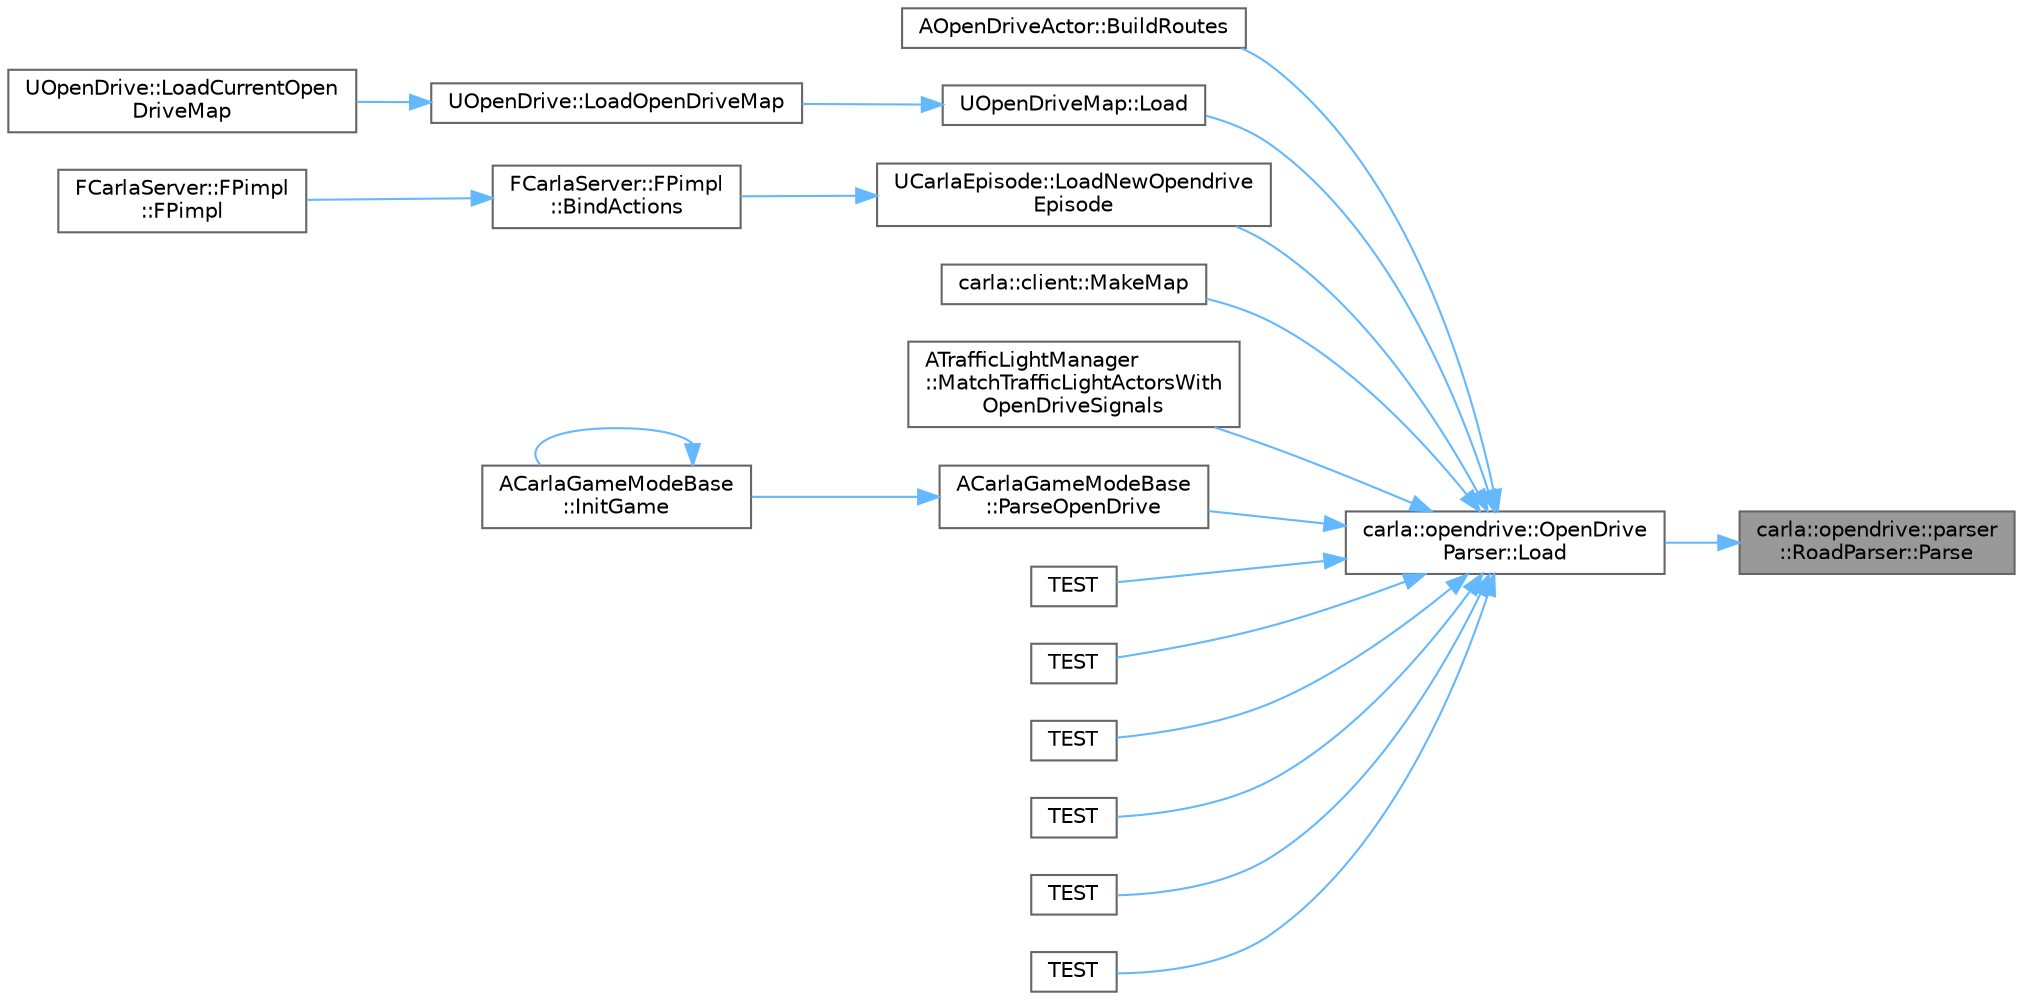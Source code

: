 digraph "carla::opendrive::parser::RoadParser::Parse"
{
 // INTERACTIVE_SVG=YES
 // LATEX_PDF_SIZE
  bgcolor="transparent";
  edge [fontname=Helvetica,fontsize=10,labelfontname=Helvetica,labelfontsize=10];
  node [fontname=Helvetica,fontsize=10,shape=box,height=0.2,width=0.4];
  rankdir="RL";
  Node1 [id="Node000001",label="carla::opendrive::parser\l::RoadParser::Parse",height=0.2,width=0.4,color="gray40", fillcolor="grey60", style="filled", fontcolor="black",tooltip=" "];
  Node1 -> Node2 [id="edge1_Node000001_Node000002",dir="back",color="steelblue1",style="solid",tooltip=" "];
  Node2 [id="Node000002",label="carla::opendrive::OpenDrive\lParser::Load",height=0.2,width=0.4,color="grey40", fillcolor="white", style="filled",URL="$de/d5a/classcarla_1_1opendrive_1_1OpenDriveParser.html#a599fd6174f30aaee59590c16503afd8a",tooltip=" "];
  Node2 -> Node3 [id="edge2_Node000002_Node000003",dir="back",color="steelblue1",style="solid",tooltip=" "];
  Node3 [id="Node000003",label="AOpenDriveActor::BuildRoutes",height=0.2,width=0.4,color="grey40", fillcolor="white", style="filled",URL="$d0/d2d/classAOpenDriveActor.html#ac8678af2b371c3a3faca8775ab1e4816",tooltip=" "];
  Node2 -> Node4 [id="edge3_Node000002_Node000004",dir="back",color="steelblue1",style="solid",tooltip=" "];
  Node4 [id="Node000004",label="UOpenDriveMap::Load",height=0.2,width=0.4,color="grey40", fillcolor="white", style="filled",URL="$d8/dfe/classUOpenDriveMap.html#a0ce422ee1f79211e6957bab1d2048348",tooltip="Load this map with an OpenDrive (XODR) file."];
  Node4 -> Node5 [id="edge4_Node000004_Node000005",dir="back",color="steelblue1",style="solid",tooltip=" "];
  Node5 [id="Node000005",label="UOpenDrive::LoadOpenDriveMap",height=0.2,width=0.4,color="grey40", fillcolor="white", style="filled",URL="$d1/d1b/classUOpenDrive.html#ac05b8dc3f340e373582945f9215081d9",tooltip="Load OpenDriveMap associated to the given MapName."];
  Node5 -> Node6 [id="edge5_Node000005_Node000006",dir="back",color="steelblue1",style="solid",tooltip=" "];
  Node6 [id="Node000006",label="UOpenDrive::LoadCurrentOpen\lDriveMap",height=0.2,width=0.4,color="grey40", fillcolor="white", style="filled",URL="$d1/d1b/classUOpenDrive.html#a4486c7ee9d4a8bf6cd2a7ca5ad7e4ece",tooltip="Load OpenDriveMap associated to the currently loaded map."];
  Node2 -> Node7 [id="edge6_Node000002_Node000007",dir="back",color="steelblue1",style="solid",tooltip=" "];
  Node7 [id="Node000007",label="UCarlaEpisode::LoadNewOpendrive\lEpisode",height=0.2,width=0.4,color="grey40", fillcolor="white", style="filled",URL="$dc/d84/classUCarlaEpisode.html#a3eeed56e0cc3cf04d266b86c5a88c3ed",tooltip="Load a new map generating the mesh from OpenDRIVE data and start a new episode."];
  Node7 -> Node8 [id="edge7_Node000007_Node000008",dir="back",color="steelblue1",style="solid",tooltip=" "];
  Node8 [id="Node000008",label="FCarlaServer::FPimpl\l::BindActions",height=0.2,width=0.4,color="grey40", fillcolor="white", style="filled",URL="$d7/d97/classFCarlaServer_1_1FPimpl.html#a675a6b572112a21e8bc011dddfd0de86",tooltip=" "];
  Node8 -> Node9 [id="edge8_Node000008_Node000009",dir="back",color="steelblue1",style="solid",tooltip=" "];
  Node9 [id="Node000009",label="FCarlaServer::FPimpl\l::FPimpl",height=0.2,width=0.4,color="grey40", fillcolor="white", style="filled",URL="$d7/d97/classFCarlaServer_1_1FPimpl.html#ab9ff29fc81bd2f9a14677941c7f7b62d",tooltip=" "];
  Node2 -> Node10 [id="edge9_Node000002_Node000010",dir="back",color="steelblue1",style="solid",tooltip=" "];
  Node10 [id="Node000010",label="carla::client::MakeMap",height=0.2,width=0.4,color="grey40", fillcolor="white", style="filled",URL="$d2/daf/namespacecarla_1_1client.html#a228b83c6429f8e3406a93a1b41eb1565",tooltip=" "];
  Node2 -> Node11 [id="edge10_Node000002_Node000011",dir="back",color="steelblue1",style="solid",tooltip=" "];
  Node11 [id="Node000011",label="ATrafficLightManager\l::MatchTrafficLightActorsWith\lOpenDriveSignals",height=0.2,width=0.4,color="grey40", fillcolor="white", style="filled",URL="$df/da5/classATrafficLightManager.html#a212893f28dfefd3883c68be7e9a7d835",tooltip=" "];
  Node2 -> Node12 [id="edge11_Node000002_Node000012",dir="back",color="steelblue1",style="solid",tooltip=" "];
  Node12 [id="Node000012",label="ACarlaGameModeBase\l::ParseOpenDrive",height=0.2,width=0.4,color="grey40", fillcolor="white", style="filled",URL="$db/de5/classACarlaGameModeBase.html#aa1cc7f6d077f3a4dcf7b1d523c9f5d2f",tooltip=" "];
  Node12 -> Node13 [id="edge12_Node000012_Node000013",dir="back",color="steelblue1",style="solid",tooltip=" "];
  Node13 [id="Node000013",label="ACarlaGameModeBase\l::InitGame",height=0.2,width=0.4,color="grey40", fillcolor="white", style="filled",URL="$db/de5/classACarlaGameModeBase.html#a5caddc59713354578997de90542ddd93",tooltip=" "];
  Node13 -> Node13 [id="edge13_Node000013_Node000013",dir="back",color="steelblue1",style="solid",tooltip=" "];
  Node2 -> Node14 [id="edge14_Node000002_Node000014",dir="back",color="steelblue1",style="solid",tooltip=" "];
  Node14 [id="Node000014",label="TEST",height=0.2,width=0.4,color="grey40", fillcolor="white", style="filled",URL="$d1/dc0/test__opendrive_8cpp.html#a95337c8716f4e9d4e8bba560dbde9e34",tooltip=" "];
  Node2 -> Node15 [id="edge15_Node000002_Node000015",dir="back",color="steelblue1",style="solid",tooltip=" "];
  Node15 [id="Node000015",label="TEST",height=0.2,width=0.4,color="grey40", fillcolor="white", style="filled",URL="$d1/dc0/test__opendrive_8cpp.html#a21ad6143dcb9642d77c0dfc031f41b2a",tooltip=" "];
  Node2 -> Node16 [id="edge16_Node000002_Node000016",dir="back",color="steelblue1",style="solid",tooltip=" "];
  Node16 [id="Node000016",label="TEST",height=0.2,width=0.4,color="grey40", fillcolor="white", style="filled",URL="$d1/dc0/test__opendrive_8cpp.html#ad3c77eb93e568426e72ddb84a31031a7",tooltip=" "];
  Node2 -> Node17 [id="edge17_Node000002_Node000017",dir="back",color="steelblue1",style="solid",tooltip=" "];
  Node17 [id="Node000017",label="TEST",height=0.2,width=0.4,color="grey40", fillcolor="white", style="filled",URL="$d1/dc0/test__opendrive_8cpp.html#aa6244d8f18c32ca7e6f0b3de79354dda",tooltip=" "];
  Node2 -> Node18 [id="edge18_Node000002_Node000018",dir="back",color="steelblue1",style="solid",tooltip=" "];
  Node18 [id="Node000018",label="TEST",height=0.2,width=0.4,color="grey40", fillcolor="white", style="filled",URL="$d1/dc0/test__opendrive_8cpp.html#ac8d924b4ffb05114a054b94c74cffa78",tooltip=" "];
  Node2 -> Node19 [id="edge19_Node000002_Node000019",dir="back",color="steelblue1",style="solid",tooltip=" "];
  Node19 [id="Node000019",label="TEST",height=0.2,width=0.4,color="grey40", fillcolor="white", style="filled",URL="$d1/dc0/test__opendrive_8cpp.html#a47478715c88bbf3920c5566107f97b94",tooltip=" "];
}
